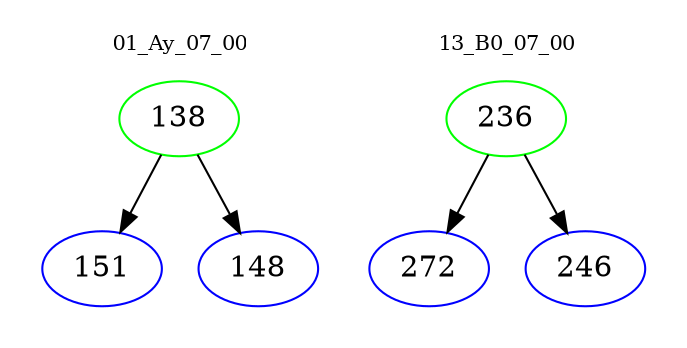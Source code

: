 digraph{
subgraph cluster_0 {
color = white
label = "01_Ay_07_00";
fontsize=10;
T0_138 [label="138", color="green"]
T0_138 -> T0_151 [color="black"]
T0_151 [label="151", color="blue"]
T0_138 -> T0_148 [color="black"]
T0_148 [label="148", color="blue"]
}
subgraph cluster_1 {
color = white
label = "13_B0_07_00";
fontsize=10;
T1_236 [label="236", color="green"]
T1_236 -> T1_272 [color="black"]
T1_272 [label="272", color="blue"]
T1_236 -> T1_246 [color="black"]
T1_246 [label="246", color="blue"]
}
}
